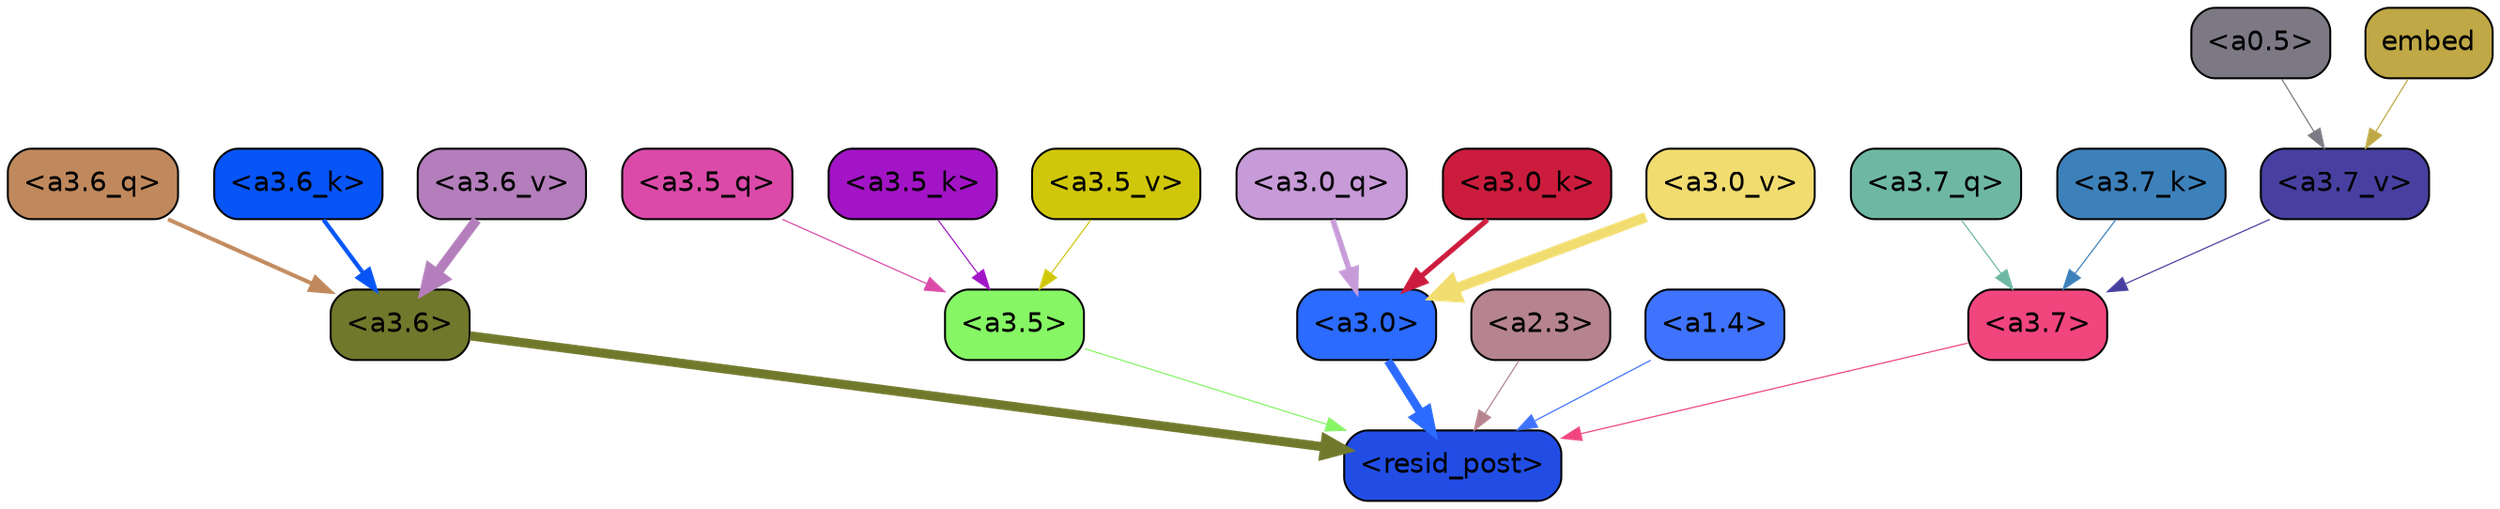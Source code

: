 strict digraph "" {
	graph [bgcolor=transparent,
		layout=dot,
		overlap=false,
		splines=true
	];
	"<a3.7>"	[color=black,
		fillcolor="#f1457e",
		fontname=Helvetica,
		shape=box,
		style="filled, rounded"];
	"<resid_post>"	[color=black,
		fillcolor="#224de5",
		fontname=Helvetica,
		shape=box,
		style="filled, rounded"];
	"<a3.7>" -> "<resid_post>"	[color="#f1457e",
		penwidth=0.6];
	"<a3.6>"	[color=black,
		fillcolor="#70782b",
		fontname=Helvetica,
		shape=box,
		style="filled, rounded"];
	"<a3.6>" -> "<resid_post>"	[color="#70782b",
		penwidth=4.646730065345764];
	"<a3.5>"	[color=black,
		fillcolor="#86f664",
		fontname=Helvetica,
		shape=box,
		style="filled, rounded"];
	"<a3.5>" -> "<resid_post>"	[color="#86f664",
		penwidth=0.6];
	"<a3.0>"	[color=black,
		fillcolor="#2b6bff",
		fontname=Helvetica,
		shape=box,
		style="filled, rounded"];
	"<a3.0>" -> "<resid_post>"	[color="#2b6bff",
		penwidth=4.323132634162903];
	"<a2.3>"	[color=black,
		fillcolor="#b6848e",
		fontname=Helvetica,
		shape=box,
		style="filled, rounded"];
	"<a2.3>" -> "<resid_post>"	[color="#b6848e",
		penwidth=0.6];
	"<a1.4>"	[color=black,
		fillcolor="#3f73fe",
		fontname=Helvetica,
		shape=box,
		style="filled, rounded"];
	"<a1.4>" -> "<resid_post>"	[color="#3f73fe",
		penwidth=0.6];
	"<a3.7_q>"	[color=black,
		fillcolor="#6eb8a3",
		fontname=Helvetica,
		shape=box,
		style="filled, rounded"];
	"<a3.7_q>" -> "<a3.7>"	[color="#6eb8a3",
		penwidth=0.6];
	"<a3.6_q>"	[color=black,
		fillcolor="#c0895d",
		fontname=Helvetica,
		shape=box,
		style="filled, rounded"];
	"<a3.6_q>" -> "<a3.6>"	[color="#c0895d",
		penwidth=2.03758105635643];
	"<a3.5_q>"	[color=black,
		fillcolor="#db4aa9",
		fontname=Helvetica,
		shape=box,
		style="filled, rounded"];
	"<a3.5_q>" -> "<a3.5>"	[color="#db4aa9",
		penwidth=0.6];
	"<a3.0_q>"	[color=black,
		fillcolor="#c79ad8",
		fontname=Helvetica,
		shape=box,
		style="filled, rounded"];
	"<a3.0_q>" -> "<a3.0>"	[color="#c79ad8",
		penwidth=2.8638100624084473];
	"<a3.7_k>"	[color=black,
		fillcolor="#3d81bb",
		fontname=Helvetica,
		shape=box,
		style="filled, rounded"];
	"<a3.7_k>" -> "<a3.7>"	[color="#3d81bb",
		penwidth=0.6];
	"<a3.6_k>"	[color=black,
		fillcolor="#0754f7",
		fontname=Helvetica,
		shape=box,
		style="filled, rounded"];
	"<a3.6_k>" -> "<a3.6>"	[color="#0754f7",
		penwidth=2.174198240041733];
	"<a3.5_k>"	[color=black,
		fillcolor="#a214c5",
		fontname=Helvetica,
		shape=box,
		style="filled, rounded"];
	"<a3.5_k>" -> "<a3.5>"	[color="#a214c5",
		penwidth=0.6];
	"<a3.0_k>"	[color=black,
		fillcolor="#cb1c3d",
		fontname=Helvetica,
		shape=box,
		style="filled, rounded"];
	"<a3.0_k>" -> "<a3.0>"	[color="#cb1c3d",
		penwidth=2.6274144649505615];
	"<a3.7_v>"	[color=black,
		fillcolor="#4740a1",
		fontname=Helvetica,
		shape=box,
		style="filled, rounded"];
	"<a3.7_v>" -> "<a3.7>"	[color="#4740a1",
		penwidth=0.6];
	"<a3.6_v>"	[color=black,
		fillcolor="#b37ebb",
		fontname=Helvetica,
		shape=box,
		style="filled, rounded"];
	"<a3.6_v>" -> "<a3.6>"	[color="#b37ebb",
		penwidth=5.002329230308533];
	"<a3.5_v>"	[color=black,
		fillcolor="#d0c70a",
		fontname=Helvetica,
		shape=box,
		style="filled, rounded"];
	"<a3.5_v>" -> "<a3.5>"	[color="#d0c70a",
		penwidth=0.6];
	"<a3.0_v>"	[color=black,
		fillcolor="#f1dc70",
		fontname=Helvetica,
		shape=box,
		style="filled, rounded"];
	"<a3.0_v>" -> "<a3.0>"	[color="#f1dc70",
		penwidth=5.188832879066467];
	"<a0.5>"	[color=black,
		fillcolor="#7d7984",
		fontname=Helvetica,
		shape=box,
		style="filled, rounded"];
	"<a0.5>" -> "<a3.7_v>"	[color="#7d7984",
		penwidth=0.6];
	embed	[color=black,
		fillcolor="#bfa845",
		fontname=Helvetica,
		shape=box,
		style="filled, rounded"];
	embed -> "<a3.7_v>"	[color="#bfa845",
		penwidth=0.6];
}
